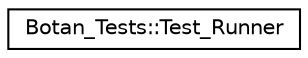 digraph "Graphical Class Hierarchy"
{
  edge [fontname="Helvetica",fontsize="10",labelfontname="Helvetica",labelfontsize="10"];
  node [fontname="Helvetica",fontsize="10",shape=record];
  rankdir="LR";
  Node0 [label="Botan_Tests::Test_Runner",height=0.2,width=0.4,color="black", fillcolor="white", style="filled",URL="$class_botan___tests_1_1_test___runner.html"];
}
